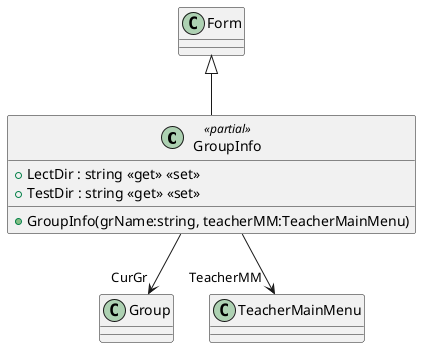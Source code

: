 @startuml
class GroupInfo <<partial>> {
    + LectDir : string <<get>> <<set>>
    + TestDir : string <<get>> <<set>>
    + GroupInfo(grName:string, teacherMM:TeacherMainMenu)
}
Form <|-- GroupInfo
GroupInfo --> "CurGr" Group
GroupInfo --> "TeacherMM" TeacherMainMenu
@enduml
